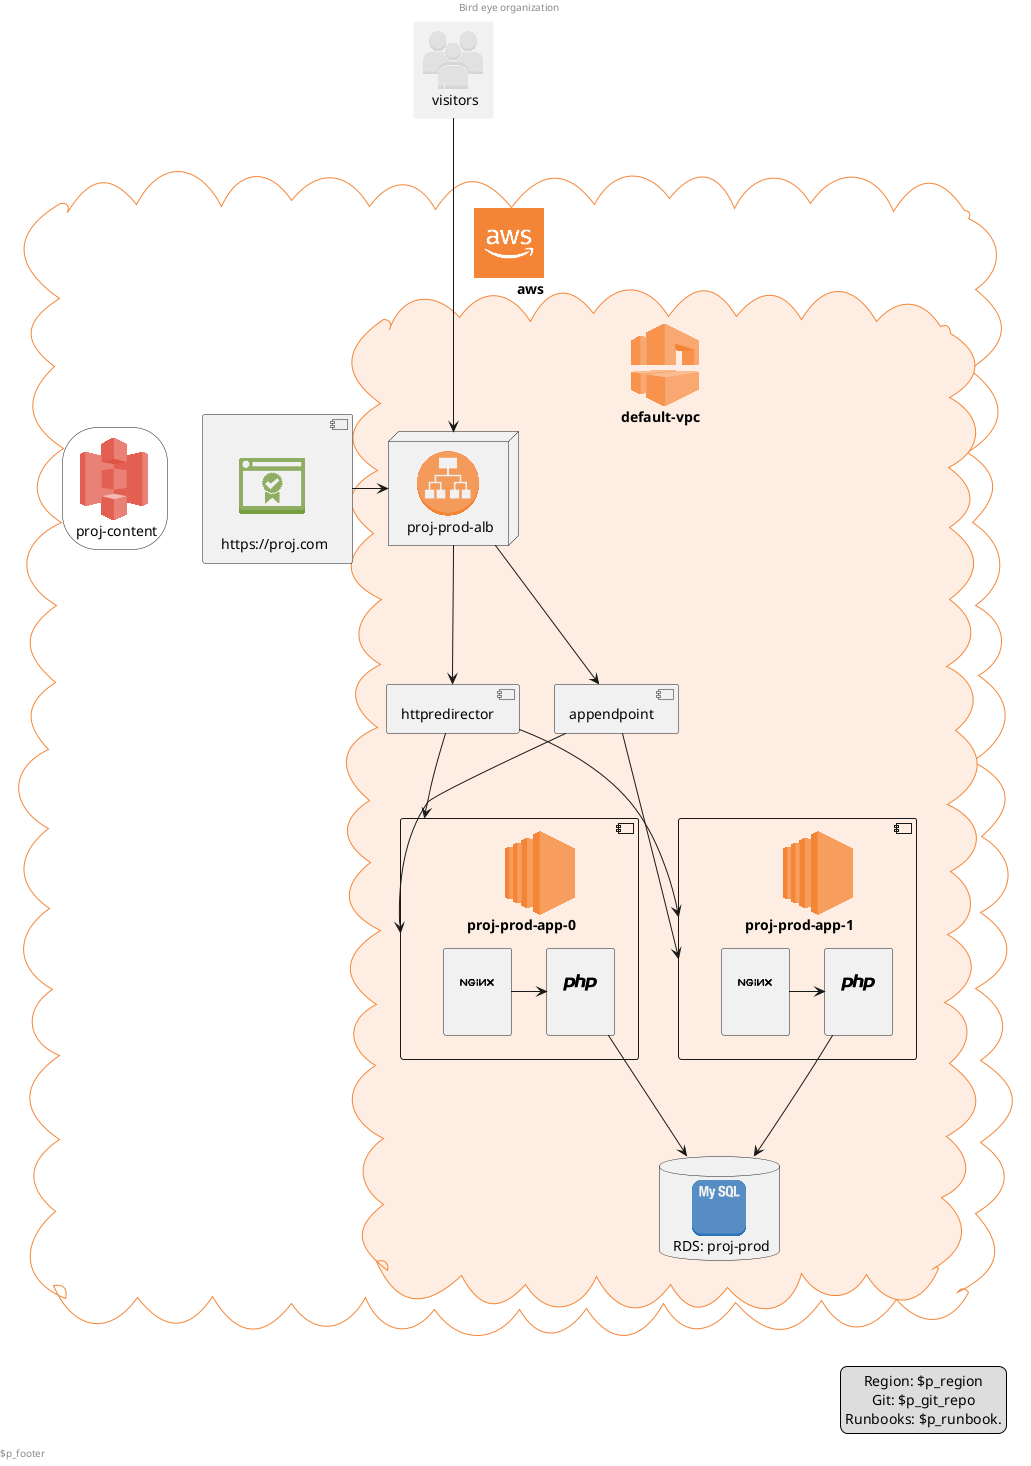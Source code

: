 @startuml Production Deployment


!include <aws/common>


!include <aws/Compute/AmazonEC2/AmazonEC2>
!include <aws/Compute/AmazonEC2/instance/instance>
!include <aws/Compute/AmazonEC2/instances/instances>
!include <aws/Compute/AmazonVPC/AmazonVPC>
!include <aws/General/AWScloud/AWScloud>
!include <aws/General/client/client>
!include <aws/General/users/users>
!include <aws/General/user/user>

!include <tupadr3/common>
!include <tupadr3/devicons/nginx>
!include <tupadr3/devicons/php>

!include <aws/Storage/AmazonS3/AmazonS3>
!include <aws/Storage/AmazonS3/bucket/bucket>
!include <aws/Storage/AmazonS3/bucketwithobjects/bucketwithobjects>
!include <aws/Storage/AmazonS3/object/object>

/' Inclusions for more detailed diagrams '/
!include <aws/Compute/AmazonEC2/DBoninstance/DBoninstance>
!include <aws/Compute/AmazonEC2/ElasticIPaddress/ElasticIPaddress>

!include <aws/Compute/ElasticLoadBalancing/ApplicationLoadBalancer/ApplicationLoadBalancer>
!include <aws/Compute/ElasticLoadBalancing/ClassicLoadbalancer/ClassicLoadbalancer>
!include <aws/Compute/ElasticLoadBalancing/ElasticLoadBalancing>
!include <aws/Database/AmazonRDS/AmazonRDS>
!include <aws/Database/AmazonRDS/MySQLDBinstance/MySQLDBinstance>
!include <aws/Database/AmazonRDS/MySQLinstancealternate/MySQLinstancealternate>
!include <aws/SDKs/PHP/PHP>
!include <aws/SecurityIdentityCompliance/ACM/certificatemanager/certificatemanager>

' Diagram related constants
!$p_header="Bird eye organization"
!$p_aws_id="aws"
!$p_project="proj"
!$p_fqdn="https://proj.com"
!$p_env="prod"
!$p_default_vpc="default-vpc"

' END

header "$p_header"

USERS(visitors, "visitors")

AWSCLOUD(aws, "$p_aws_id") {

    CERTIFICATEMANAGER(aws_acm_certificate, "$p_fqdn")

    AMAZONS3(appcontent, "$p_project-content")

    AMAZONVPC(appvpc, "$p_default_vpc") {

component httpredirector {
}

component appendpoint {
}


APPLICATIONLOADBALANCER(application_load_balancer, "$p_project-prod-alb")




AMAZONEC2(appserver, "$p_project-$p_env-app-0") {
    DEV_NGINX(nginx1, "")
    DEV_PHP(php1, "")
}
AMAZONEC2(appserver2, "$p_project-$p_env-app-1") {
    DEV_NGINX(nginx2, "")
    DEV_PHP(php2, "")
}

MYSQLINSTANCEALTERNATE(db1, "RDS: $p_project-$p_env" )

    }
}

aws_acm_certificate -> application_load_balancer

visitors ---> application_load_balancer

application_load_balancer ---> httpredirector
application_load_balancer ---> appendpoint

httpredirector ---> appserver
appendpoint ---> appserver

httpredirector ---> appserver2
appendpoint ---> appserver2

nginx1 -> php1
nginx2 -> php2

php1 ---> db1
php2 ---> db1



legend right
  Region: $p_region
  Git: $p_git_repo
  Runbooks: $p_runbook.
endlegend

left footer $p_footer



@enduml
